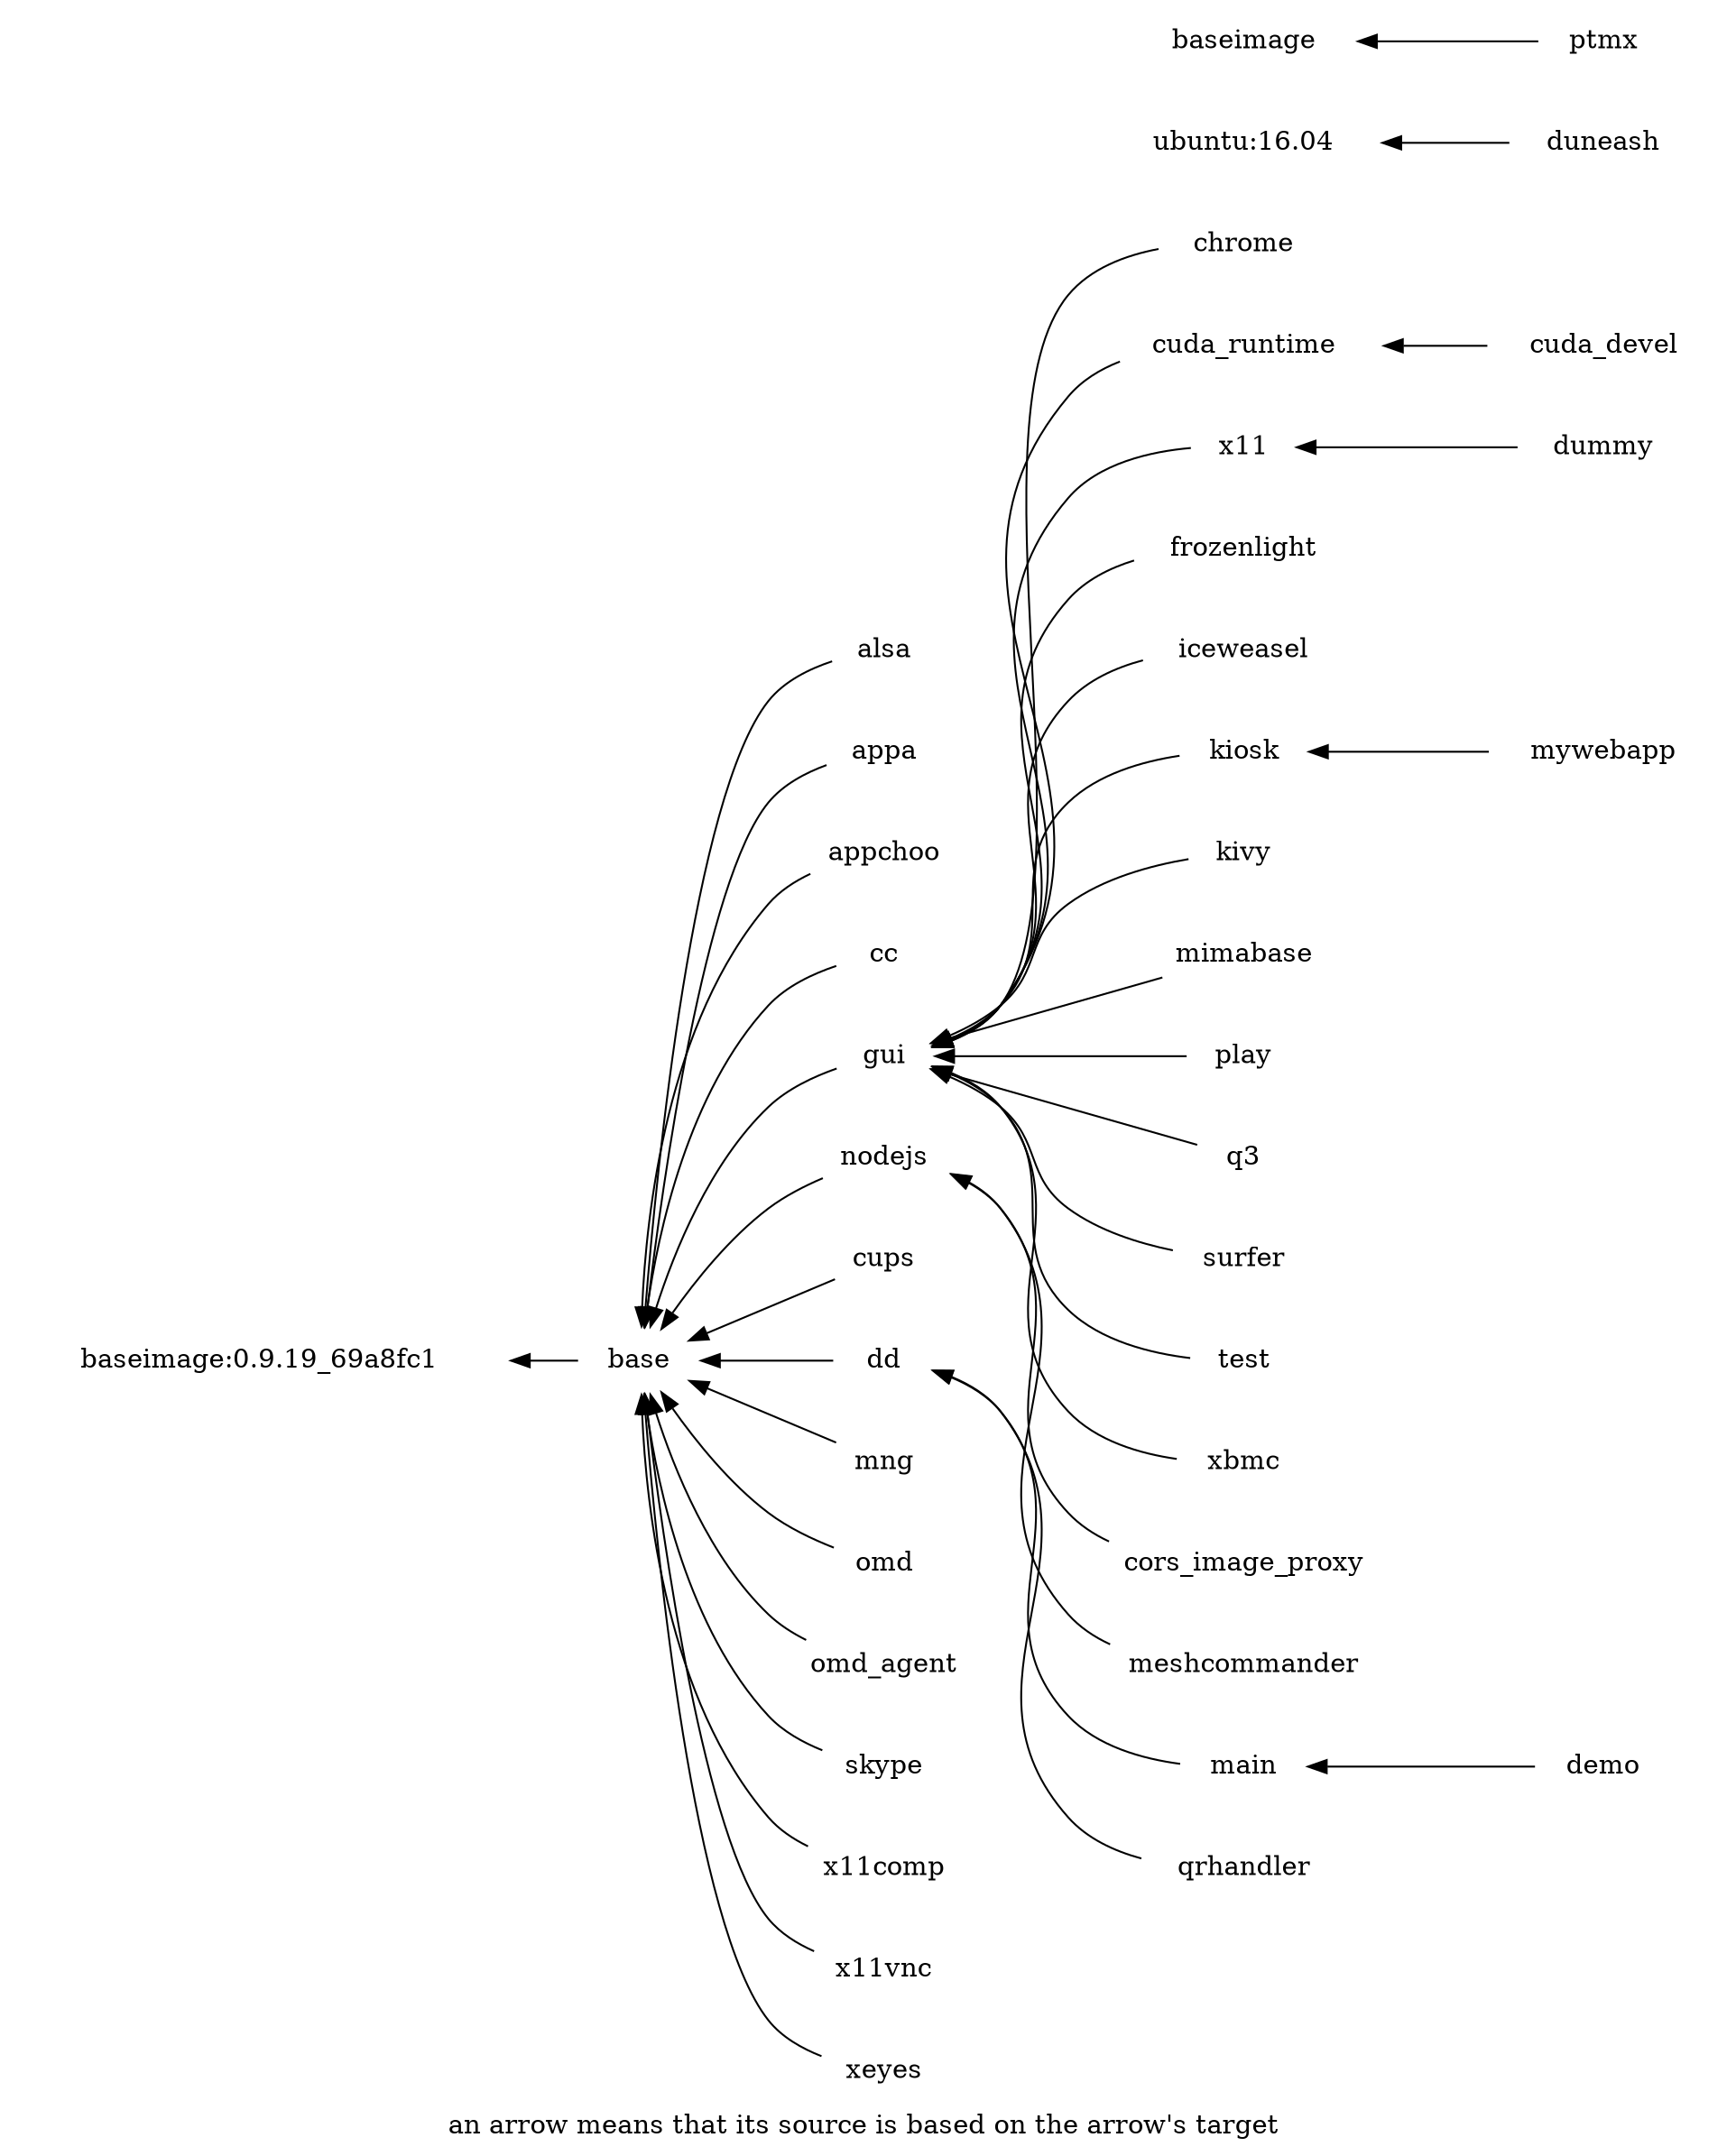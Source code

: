 digraph deps{ graph [label="an arrow means that its source is based on the arrow's target", labelloc=b]; node [color=white]; rankdir = RL;
"alsa" -> "base" ;
"appa" -> "base" ;
"appchoo" -> "base" ;
"base" -> "baseimage:0.9.19_69a8fc1" ;
"cc" -> "base" ;
"chrome" -> "gui" ;
"cors_image_proxy" -> "nodejs" ;
"cuda_devel" -> "cuda_runtime" ;
"cuda_runtime" -> "gui" ;
"cups" -> "base" ;
"dd" -> "base" ;
"demo" -> "main" ;
"dummy" -> "x11" ;
"duneash" -> "ubuntu:16.04" ;
"frozenlight" -> "gui" ;
"gui" -> "base" ;
"iceweasel" -> "gui" ;
"kiosk" -> "gui" ;
"kivy" -> "gui" ;
"main" -> "dd" ;
"meshcommander" -> "nodejs" ;
"mimabase" -> "gui" ;
"mng" -> "base" ;
"mywebapp" -> "kiosk" ;
"nodejs" -> "base" ;
"omd" -> "base" ;
"omd_agent" -> "base" ;
"play" -> "gui" ;
"ptmx" -> "baseimage" ;
"q3" -> "gui" ;
"qrhandler" -> "dd" ;
"skype" -> "base" ;
"surfer" -> "gui" ;
"test" -> "gui" ;
"x11" -> "gui" ;
"x11comp" -> "base" ;
"x11vnc" -> "base" ;
"xbmc" -> "gui" ;
"xeyes" -> "base" ;
}
